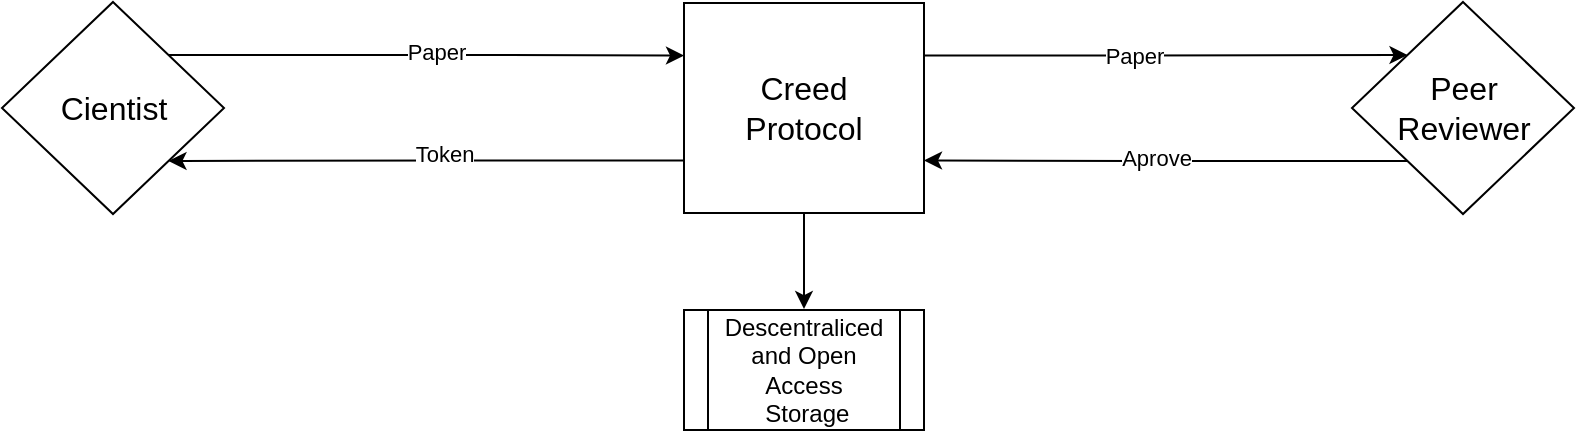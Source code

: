 <mxfile version="22.1.16" type="github">
  <diagram name="Página-1" id="t8cCCM7TRm1y9gIlTtV_">
    <mxGraphModel dx="1275" dy="496" grid="0" gridSize="10" guides="1" tooltips="1" connect="1" arrows="1" fold="1" page="0" pageScale="1" pageWidth="827" pageHeight="1169" math="0" shadow="0">
      <root>
        <mxCell id="0" />
        <mxCell id="1" parent="0" />
        <mxCell id="spob93mlaQJFB_iOKqQo-4" value="" style="group" vertex="1" connectable="0" parent="1">
          <mxGeometry x="-137" y="68" width="111" height="106" as="geometry" />
        </mxCell>
        <mxCell id="spob93mlaQJFB_iOKqQo-3" value="" style="rhombus;whiteSpace=wrap;html=1;" vertex="1" parent="spob93mlaQJFB_iOKqQo-4">
          <mxGeometry width="111" height="106" as="geometry" />
        </mxCell>
        <mxCell id="spob93mlaQJFB_iOKqQo-1" value="Cientist" style="text;strokeColor=none;fillColor=none;html=1;align=center;verticalAlign=middle;whiteSpace=wrap;rounded=0;fontSize=16;" vertex="1" parent="spob93mlaQJFB_iOKqQo-4">
          <mxGeometry x="20.5" y="38" width="70" height="30" as="geometry" />
        </mxCell>
        <mxCell id="spob93mlaQJFB_iOKqQo-5" value="" style="group" vertex="1" connectable="0" parent="1">
          <mxGeometry x="204" y="68.5" width="120" height="105" as="geometry" />
        </mxCell>
        <mxCell id="spob93mlaQJFB_iOKqQo-24" style="edgeStyle=orthogonalEdgeStyle;rounded=0;orthogonalLoop=1;jettySize=auto;html=1;exitX=0.5;exitY=1;exitDx=0;exitDy=0;" edge="1" parent="spob93mlaQJFB_iOKqQo-5" source="HLsIkkPrO-gwqsIs5-op-1">
          <mxGeometry relative="1" as="geometry">
            <mxPoint x="60" y="153.031" as="targetPoint" />
          </mxGeometry>
        </mxCell>
        <mxCell id="HLsIkkPrO-gwqsIs5-op-1" value="" style="whiteSpace=wrap;html=1;fontSize=16;" vertex="1" parent="spob93mlaQJFB_iOKqQo-5">
          <mxGeometry width="120" height="105" as="geometry" />
        </mxCell>
        <mxCell id="HLsIkkPrO-gwqsIs5-op-2" value="Creed Protocol" style="text;strokeColor=none;fillColor=none;html=1;align=center;verticalAlign=middle;whiteSpace=wrap;rounded=0;fontSize=16;" vertex="1" parent="spob93mlaQJFB_iOKqQo-5">
          <mxGeometry x="30" y="39.483" width="60" height="26.033" as="geometry" />
        </mxCell>
        <mxCell id="spob93mlaQJFB_iOKqQo-7" style="edgeStyle=orthogonalEdgeStyle;rounded=0;orthogonalLoop=1;jettySize=auto;html=1;exitX=1;exitY=0;exitDx=0;exitDy=0;entryX=0;entryY=0.25;entryDx=0;entryDy=0;" edge="1" parent="1" source="spob93mlaQJFB_iOKqQo-3" target="HLsIkkPrO-gwqsIs5-op-1">
          <mxGeometry relative="1" as="geometry" />
        </mxCell>
        <mxCell id="spob93mlaQJFB_iOKqQo-8" value="Paper" style="edgeLabel;html=1;align=center;verticalAlign=middle;resizable=0;points=[];" vertex="1" connectable="0" parent="spob93mlaQJFB_iOKqQo-7">
          <mxGeometry x="-0.057" y="2" relative="1" as="geometry">
            <mxPoint x="12" as="offset" />
          </mxGeometry>
        </mxCell>
        <mxCell id="spob93mlaQJFB_iOKqQo-10" value="" style="group" vertex="1" connectable="0" parent="1">
          <mxGeometry x="538" y="68" width="111" height="106" as="geometry" />
        </mxCell>
        <mxCell id="spob93mlaQJFB_iOKqQo-11" value="" style="rhombus;whiteSpace=wrap;html=1;" vertex="1" parent="spob93mlaQJFB_iOKqQo-10">
          <mxGeometry width="111" height="106" as="geometry" />
        </mxCell>
        <mxCell id="spob93mlaQJFB_iOKqQo-12" value="Peer Reviewer" style="text;strokeColor=none;fillColor=none;html=1;align=center;verticalAlign=middle;whiteSpace=wrap;rounded=0;fontSize=16;" vertex="1" parent="spob93mlaQJFB_iOKqQo-10">
          <mxGeometry x="20.5" y="38" width="70" height="30" as="geometry" />
        </mxCell>
        <mxCell id="spob93mlaQJFB_iOKqQo-13" style="edgeStyle=orthogonalEdgeStyle;rounded=0;orthogonalLoop=1;jettySize=auto;html=1;exitX=1;exitY=0.25;exitDx=0;exitDy=0;entryX=0;entryY=0;entryDx=0;entryDy=0;" edge="1" parent="1" source="HLsIkkPrO-gwqsIs5-op-1" target="spob93mlaQJFB_iOKqQo-11">
          <mxGeometry relative="1" as="geometry" />
        </mxCell>
        <mxCell id="spob93mlaQJFB_iOKqQo-14" value="Paper" style="edgeLabel;html=1;align=center;verticalAlign=middle;resizable=0;points=[];" vertex="1" connectable="0" parent="spob93mlaQJFB_iOKqQo-13">
          <mxGeometry x="-0.115" y="-1" relative="1" as="geometry">
            <mxPoint x="-3" as="offset" />
          </mxGeometry>
        </mxCell>
        <mxCell id="spob93mlaQJFB_iOKqQo-15" style="edgeStyle=orthogonalEdgeStyle;rounded=0;orthogonalLoop=1;jettySize=auto;html=1;exitX=0;exitY=1;exitDx=0;exitDy=0;entryX=1;entryY=0.75;entryDx=0;entryDy=0;" edge="1" parent="1" source="spob93mlaQJFB_iOKqQo-11" target="HLsIkkPrO-gwqsIs5-op-1">
          <mxGeometry relative="1" as="geometry" />
        </mxCell>
        <mxCell id="spob93mlaQJFB_iOKqQo-16" value="Aprove" style="edgeLabel;html=1;align=center;verticalAlign=middle;resizable=0;points=[];" vertex="1" connectable="0" parent="spob93mlaQJFB_iOKqQo-15">
          <mxGeometry x="0.046" y="-2" relative="1" as="geometry">
            <mxPoint as="offset" />
          </mxGeometry>
        </mxCell>
        <mxCell id="spob93mlaQJFB_iOKqQo-21" style="edgeStyle=orthogonalEdgeStyle;rounded=0;orthogonalLoop=1;jettySize=auto;html=1;exitX=0;exitY=0.75;exitDx=0;exitDy=0;entryX=1;entryY=1;entryDx=0;entryDy=0;" edge="1" parent="1" source="HLsIkkPrO-gwqsIs5-op-1" target="spob93mlaQJFB_iOKqQo-3">
          <mxGeometry relative="1" as="geometry" />
        </mxCell>
        <mxCell id="spob93mlaQJFB_iOKqQo-22" value="Token" style="edgeLabel;html=1;align=center;verticalAlign=middle;resizable=0;points=[];" vertex="1" connectable="0" parent="spob93mlaQJFB_iOKqQo-21">
          <mxGeometry x="-0.063" y="-3" relative="1" as="geometry">
            <mxPoint y="-1" as="offset" />
          </mxGeometry>
        </mxCell>
        <mxCell id="spob93mlaQJFB_iOKqQo-23" value="Descentraliced and Open Access&lt;br&gt;&amp;nbsp;Storage" style="shape=process;whiteSpace=wrap;html=1;backgroundOutline=1;" vertex="1" parent="1">
          <mxGeometry x="204" y="222" width="120" height="60" as="geometry" />
        </mxCell>
      </root>
    </mxGraphModel>
  </diagram>
</mxfile>
